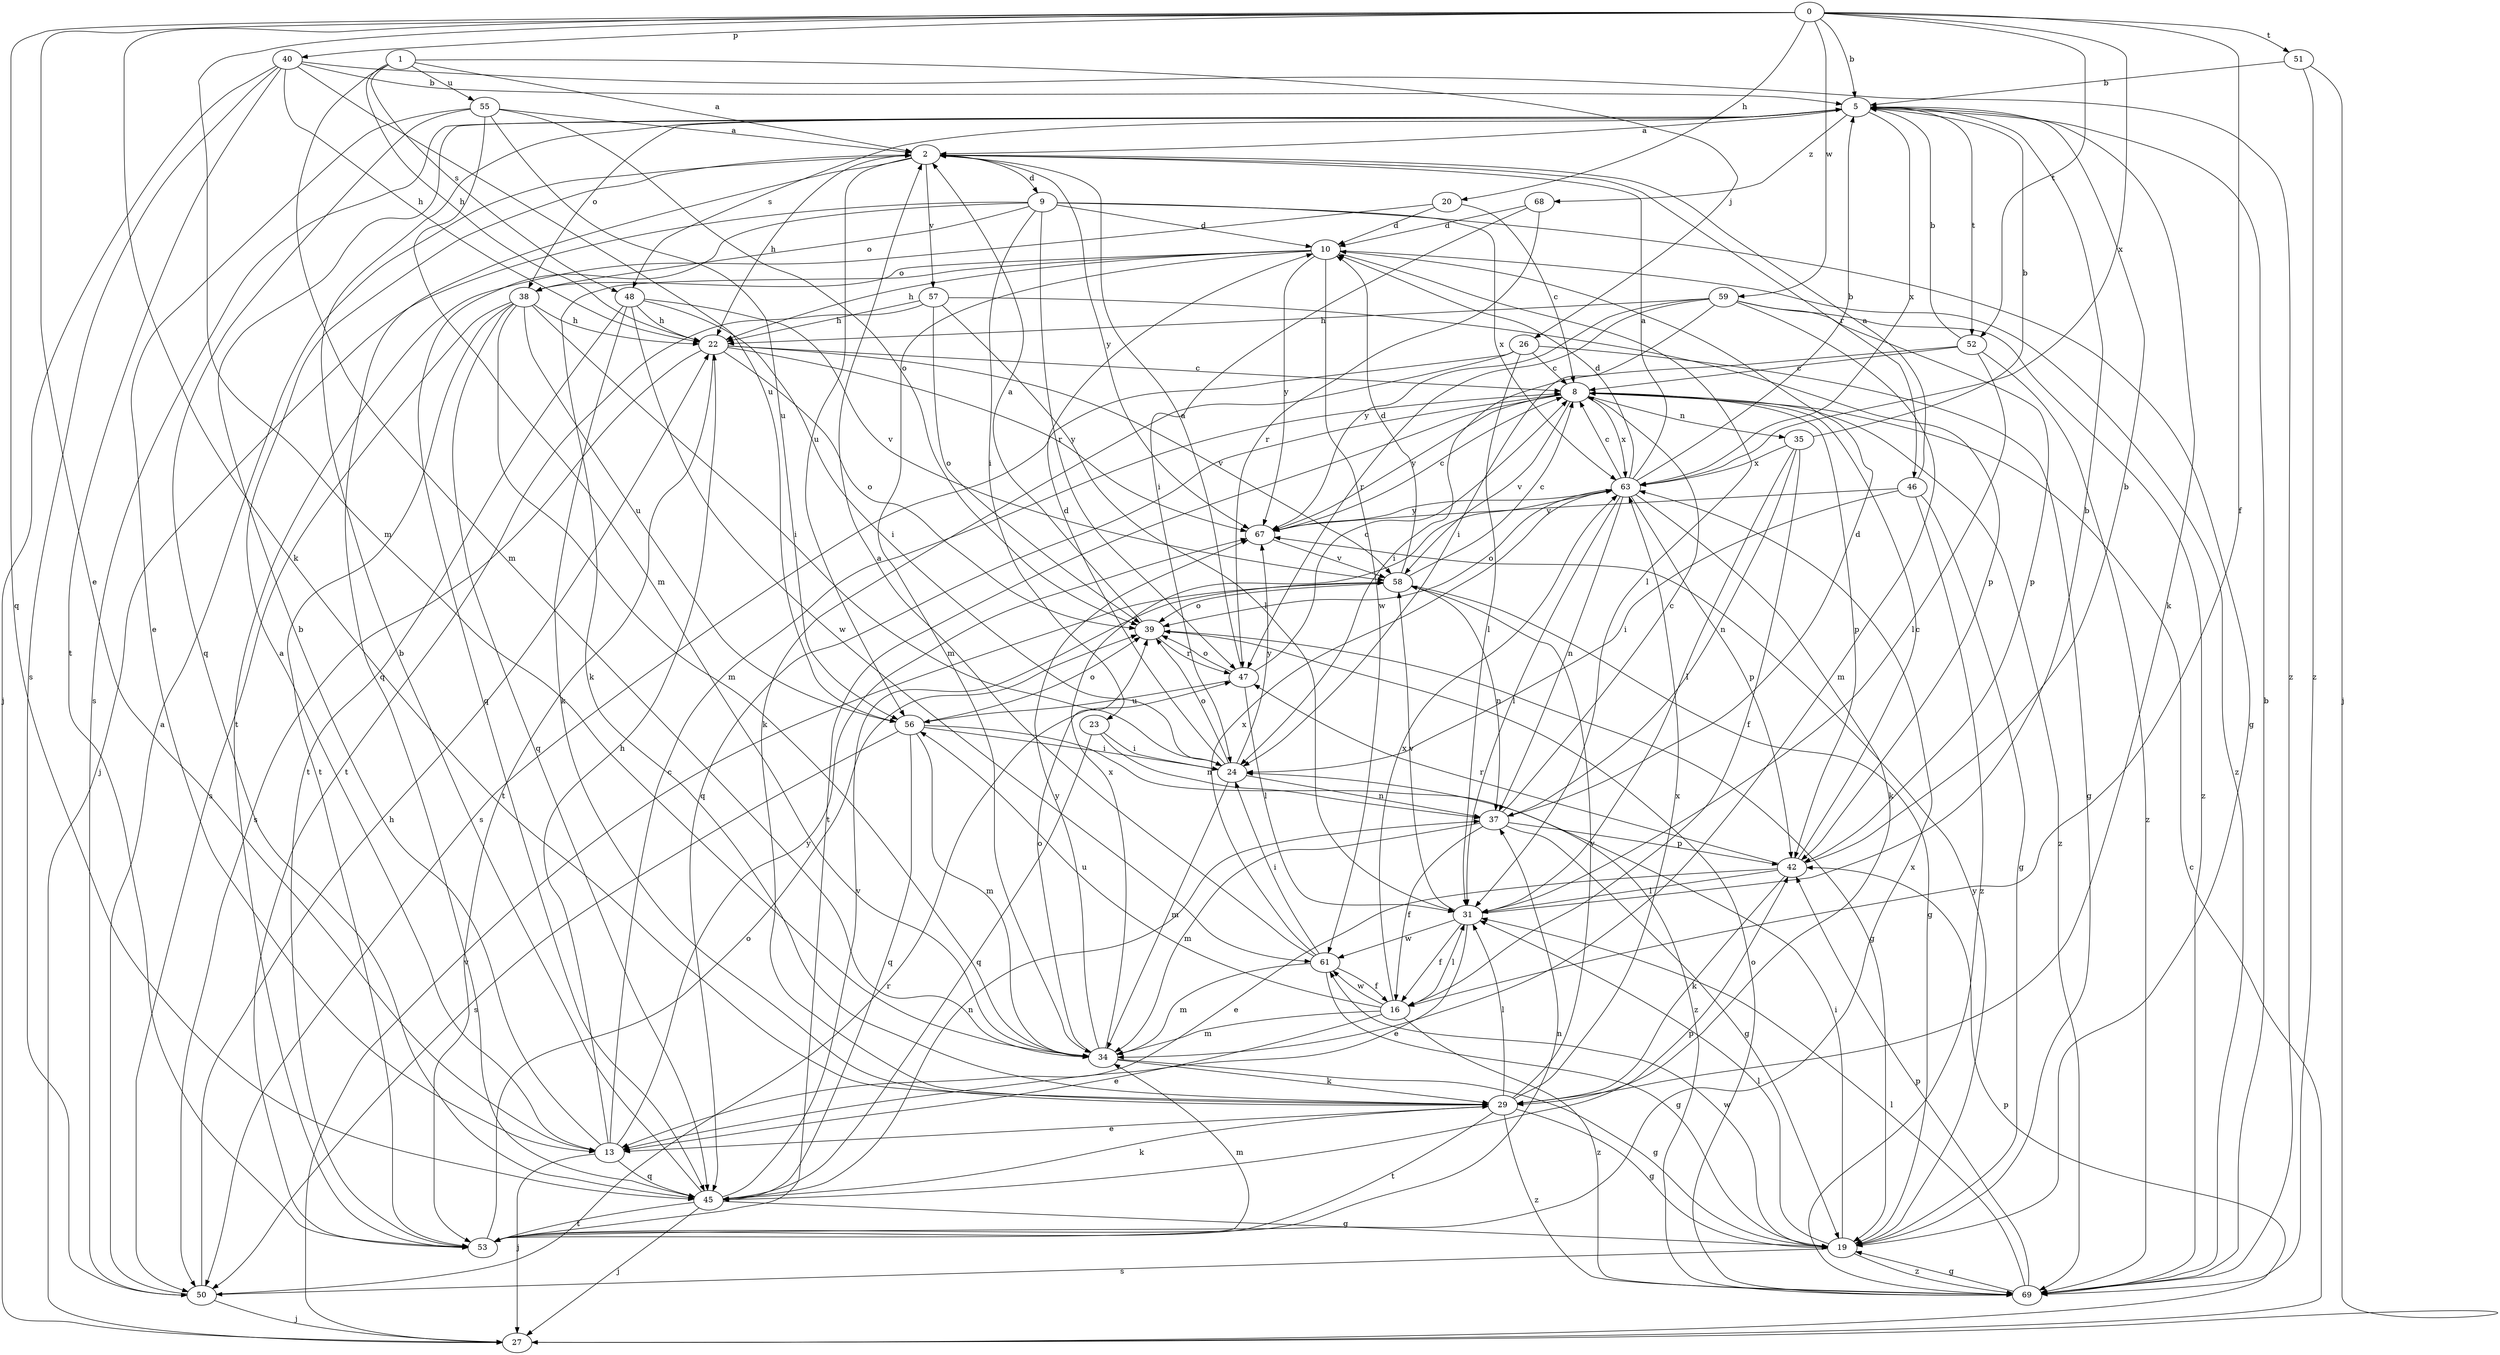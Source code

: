 strict digraph  {
0;
1;
2;
5;
8;
9;
10;
13;
16;
19;
20;
22;
23;
24;
26;
27;
29;
31;
34;
35;
37;
38;
39;
40;
42;
45;
46;
47;
48;
50;
51;
52;
53;
55;
56;
57;
58;
59;
61;
63;
67;
68;
69;
0 -> 5  [label=b];
0 -> 13  [label=e];
0 -> 16  [label=f];
0 -> 20  [label=h];
0 -> 29  [label=k];
0 -> 34  [label=m];
0 -> 40  [label=p];
0 -> 45  [label=q];
0 -> 51  [label=t];
0 -> 52  [label=t];
0 -> 59  [label=w];
0 -> 63  [label=x];
1 -> 2  [label=a];
1 -> 22  [label=h];
1 -> 26  [label=j];
1 -> 34  [label=m];
1 -> 48  [label=s];
1 -> 55  [label=u];
2 -> 9  [label=d];
2 -> 22  [label=h];
2 -> 45  [label=q];
2 -> 46  [label=r];
2 -> 56  [label=u];
2 -> 57  [label=v];
2 -> 67  [label=y];
5 -> 2  [label=a];
5 -> 29  [label=k];
5 -> 38  [label=o];
5 -> 48  [label=s];
5 -> 50  [label=s];
5 -> 52  [label=t];
5 -> 63  [label=x];
5 -> 68  [label=z];
8 -> 35  [label=n];
8 -> 42  [label=p];
8 -> 45  [label=q];
8 -> 53  [label=t];
8 -> 58  [label=v];
8 -> 63  [label=x];
8 -> 67  [label=y];
8 -> 69  [label=z];
9 -> 10  [label=d];
9 -> 19  [label=g];
9 -> 23  [label=i];
9 -> 27  [label=j];
9 -> 38  [label=o];
9 -> 45  [label=q];
9 -> 47  [label=r];
9 -> 63  [label=x];
10 -> 22  [label=h];
10 -> 29  [label=k];
10 -> 31  [label=l];
10 -> 34  [label=m];
10 -> 38  [label=o];
10 -> 61  [label=w];
10 -> 67  [label=y];
10 -> 69  [label=z];
13 -> 2  [label=a];
13 -> 5  [label=b];
13 -> 8  [label=c];
13 -> 22  [label=h];
13 -> 27  [label=j];
13 -> 45  [label=q];
13 -> 67  [label=y];
16 -> 13  [label=e];
16 -> 31  [label=l];
16 -> 34  [label=m];
16 -> 56  [label=u];
16 -> 61  [label=w];
16 -> 63  [label=x];
16 -> 69  [label=z];
19 -> 24  [label=i];
19 -> 31  [label=l];
19 -> 50  [label=s];
19 -> 61  [label=w];
19 -> 67  [label=y];
19 -> 69  [label=z];
20 -> 8  [label=c];
20 -> 10  [label=d];
20 -> 53  [label=t];
22 -> 8  [label=c];
22 -> 39  [label=o];
22 -> 50  [label=s];
22 -> 53  [label=t];
22 -> 58  [label=v];
22 -> 67  [label=y];
23 -> 24  [label=i];
23 -> 37  [label=n];
23 -> 45  [label=q];
24 -> 10  [label=d];
24 -> 34  [label=m];
24 -> 37  [label=n];
24 -> 39  [label=o];
24 -> 67  [label=y];
26 -> 8  [label=c];
26 -> 19  [label=g];
26 -> 29  [label=k];
26 -> 31  [label=l];
26 -> 50  [label=s];
27 -> 8  [label=c];
27 -> 42  [label=p];
27 -> 58  [label=v];
29 -> 13  [label=e];
29 -> 19  [label=g];
29 -> 31  [label=l];
29 -> 53  [label=t];
29 -> 58  [label=v];
29 -> 63  [label=x];
29 -> 69  [label=z];
31 -> 5  [label=b];
31 -> 13  [label=e];
31 -> 16  [label=f];
31 -> 58  [label=v];
31 -> 61  [label=w];
34 -> 19  [label=g];
34 -> 29  [label=k];
34 -> 39  [label=o];
34 -> 63  [label=x];
34 -> 67  [label=y];
35 -> 5  [label=b];
35 -> 16  [label=f];
35 -> 31  [label=l];
35 -> 37  [label=n];
35 -> 63  [label=x];
37 -> 8  [label=c];
37 -> 10  [label=d];
37 -> 16  [label=f];
37 -> 19  [label=g];
37 -> 34  [label=m];
37 -> 42  [label=p];
38 -> 22  [label=h];
38 -> 24  [label=i];
38 -> 34  [label=m];
38 -> 45  [label=q];
38 -> 50  [label=s];
38 -> 53  [label=t];
38 -> 56  [label=u];
39 -> 2  [label=a];
39 -> 19  [label=g];
39 -> 47  [label=r];
40 -> 5  [label=b];
40 -> 22  [label=h];
40 -> 27  [label=j];
40 -> 50  [label=s];
40 -> 53  [label=t];
40 -> 56  [label=u];
40 -> 69  [label=z];
42 -> 5  [label=b];
42 -> 8  [label=c];
42 -> 13  [label=e];
42 -> 29  [label=k];
42 -> 31  [label=l];
42 -> 47  [label=r];
45 -> 5  [label=b];
45 -> 19  [label=g];
45 -> 27  [label=j];
45 -> 29  [label=k];
45 -> 37  [label=n];
45 -> 42  [label=p];
45 -> 53  [label=t];
45 -> 58  [label=v];
46 -> 2  [label=a];
46 -> 19  [label=g];
46 -> 24  [label=i];
46 -> 67  [label=y];
46 -> 69  [label=z];
47 -> 2  [label=a];
47 -> 8  [label=c];
47 -> 31  [label=l];
47 -> 39  [label=o];
47 -> 56  [label=u];
48 -> 22  [label=h];
48 -> 24  [label=i];
48 -> 29  [label=k];
48 -> 53  [label=t];
48 -> 58  [label=v];
48 -> 61  [label=w];
50 -> 2  [label=a];
50 -> 22  [label=h];
50 -> 27  [label=j];
50 -> 47  [label=r];
51 -> 5  [label=b];
51 -> 27  [label=j];
51 -> 69  [label=z];
52 -> 5  [label=b];
52 -> 8  [label=c];
52 -> 24  [label=i];
52 -> 31  [label=l];
52 -> 69  [label=z];
53 -> 34  [label=m];
53 -> 37  [label=n];
53 -> 39  [label=o];
53 -> 63  [label=x];
55 -> 2  [label=a];
55 -> 13  [label=e];
55 -> 34  [label=m];
55 -> 39  [label=o];
55 -> 45  [label=q];
55 -> 56  [label=u];
56 -> 24  [label=i];
56 -> 34  [label=m];
56 -> 39  [label=o];
56 -> 45  [label=q];
56 -> 50  [label=s];
56 -> 69  [label=z];
57 -> 22  [label=h];
57 -> 31  [label=l];
57 -> 39  [label=o];
57 -> 42  [label=p];
57 -> 53  [label=t];
58 -> 8  [label=c];
58 -> 10  [label=d];
58 -> 19  [label=g];
58 -> 37  [label=n];
58 -> 39  [label=o];
59 -> 22  [label=h];
59 -> 24  [label=i];
59 -> 34  [label=m];
59 -> 42  [label=p];
59 -> 47  [label=r];
59 -> 67  [label=y];
59 -> 69  [label=z];
61 -> 2  [label=a];
61 -> 16  [label=f];
61 -> 19  [label=g];
61 -> 24  [label=i];
61 -> 34  [label=m];
61 -> 63  [label=x];
63 -> 2  [label=a];
63 -> 5  [label=b];
63 -> 8  [label=c];
63 -> 10  [label=d];
63 -> 29  [label=k];
63 -> 31  [label=l];
63 -> 37  [label=n];
63 -> 39  [label=o];
63 -> 42  [label=p];
63 -> 67  [label=y];
67 -> 8  [label=c];
67 -> 58  [label=v];
68 -> 10  [label=d];
68 -> 24  [label=i];
68 -> 47  [label=r];
69 -> 5  [label=b];
69 -> 19  [label=g];
69 -> 31  [label=l];
69 -> 39  [label=o];
69 -> 42  [label=p];
}
